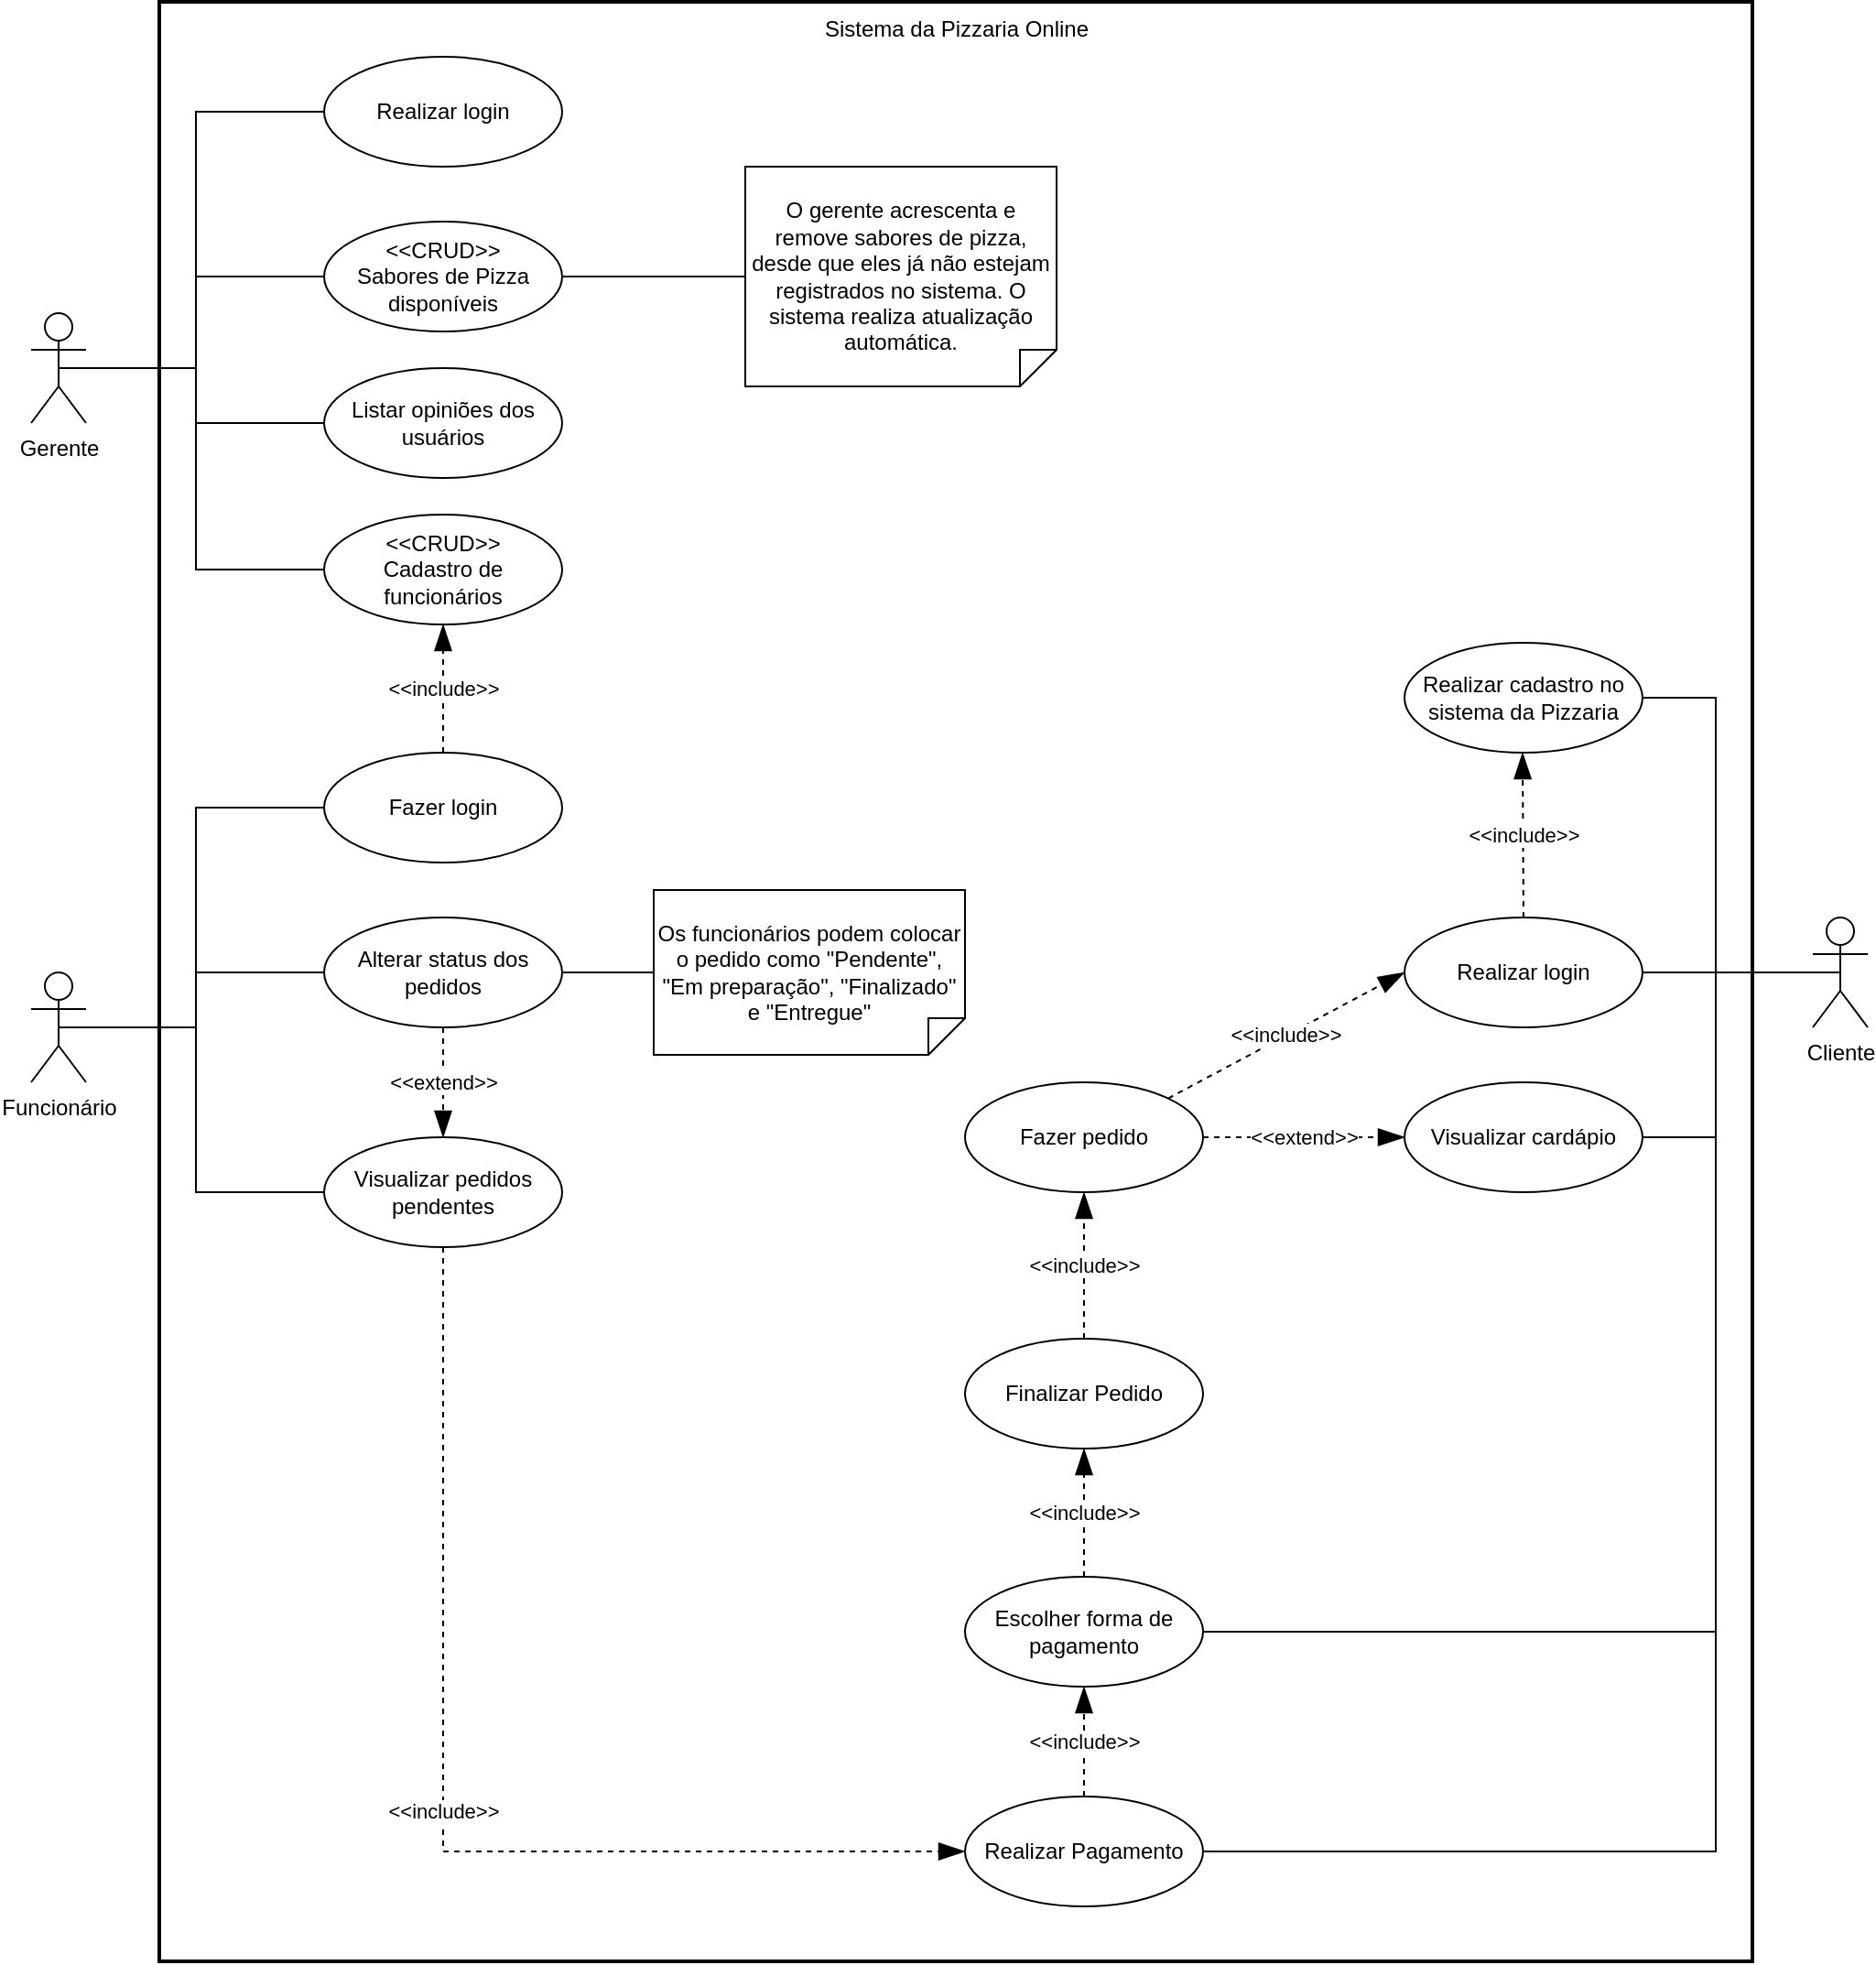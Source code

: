 <mxfile version="22.1.4" type="github">
  <diagram name="Página-1" id="Q4VcCFqa_5ZPT_2NC297">
    <mxGraphModel dx="814" dy="1639" grid="1" gridSize="10" guides="1" tooltips="1" connect="1" arrows="1" fold="1" page="1" pageScale="1" pageWidth="827" pageHeight="1169" math="0" shadow="0">
      <root>
        <mxCell id="0" />
        <mxCell id="1" parent="0" />
        <mxCell id="oRPDukKgAU3kfEnSLaR5-5" style="edgeStyle=orthogonalEdgeStyle;rounded=0;orthogonalLoop=1;jettySize=auto;html=1;exitX=0.5;exitY=0.5;exitDx=0;exitDy=0;exitPerimeter=0;endArrow=none;endFill=0;" parent="1" source="oRPDukKgAU3kfEnSLaR5-2" target="oRPDukKgAU3kfEnSLaR5-4" edge="1">
          <mxGeometry relative="1" as="geometry">
            <Array as="points">
              <mxPoint x="150" y="120" />
              <mxPoint x="150" y="70" />
            </Array>
          </mxGeometry>
        </mxCell>
        <mxCell id="oRPDukKgAU3kfEnSLaR5-9" style="edgeStyle=orthogonalEdgeStyle;rounded=0;orthogonalLoop=1;jettySize=auto;html=1;exitX=0.5;exitY=0.5;exitDx=0;exitDy=0;exitPerimeter=0;entryX=0;entryY=0.5;entryDx=0;entryDy=0;endArrow=none;endFill=0;" parent="1" source="oRPDukKgAU3kfEnSLaR5-2" target="oRPDukKgAU3kfEnSLaR5-8" edge="1">
          <mxGeometry relative="1" as="geometry">
            <Array as="points">
              <mxPoint x="150" y="120" />
              <mxPoint x="150" y="230" />
            </Array>
          </mxGeometry>
        </mxCell>
        <mxCell id="oRPDukKgAU3kfEnSLaR5-11" style="edgeStyle=orthogonalEdgeStyle;rounded=0;orthogonalLoop=1;jettySize=auto;html=1;exitX=0.5;exitY=0.5;exitDx=0;exitDy=0;exitPerimeter=0;entryX=0;entryY=0.5;entryDx=0;entryDy=0;endArrow=none;endFill=0;" parent="1" source="oRPDukKgAU3kfEnSLaR5-2" target="oRPDukKgAU3kfEnSLaR5-10" edge="1">
          <mxGeometry relative="1" as="geometry">
            <Array as="points">
              <mxPoint x="150" y="120" />
              <mxPoint x="150" y="150" />
            </Array>
          </mxGeometry>
        </mxCell>
        <mxCell id="oRPDukKgAU3kfEnSLaR5-2" value="Gerente" style="shape=umlActor;verticalLabelPosition=bottom;verticalAlign=top;html=1;outlineConnect=0;" parent="1" vertex="1">
          <mxGeometry x="60" y="90" width="30" height="60" as="geometry" />
        </mxCell>
        <mxCell id="oRPDukKgAU3kfEnSLaR5-36" style="edgeStyle=orthogonalEdgeStyle;rounded=0;orthogonalLoop=1;jettySize=auto;html=1;exitX=0.5;exitY=0.5;exitDx=0;exitDy=0;exitPerimeter=0;endArrow=none;endFill=0;" parent="1" source="oRPDukKgAU3kfEnSLaR5-3" target="oRPDukKgAU3kfEnSLaR5-19" edge="1">
          <mxGeometry relative="1" as="geometry">
            <Array as="points">
              <mxPoint x="150" y="480" />
              <mxPoint x="150" y="570" />
            </Array>
          </mxGeometry>
        </mxCell>
        <mxCell id="oRPDukKgAU3kfEnSLaR5-40" style="edgeStyle=orthogonalEdgeStyle;rounded=0;orthogonalLoop=1;jettySize=auto;html=1;exitX=0.5;exitY=0.5;exitDx=0;exitDy=0;exitPerimeter=0;entryX=0;entryY=0.5;entryDx=0;entryDy=0;endArrow=none;endFill=0;" parent="1" source="oRPDukKgAU3kfEnSLaR5-3" target="oRPDukKgAU3kfEnSLaR5-37" edge="1">
          <mxGeometry relative="1" as="geometry">
            <Array as="points">
              <mxPoint x="150" y="480" />
              <mxPoint x="150" y="450" />
            </Array>
          </mxGeometry>
        </mxCell>
        <mxCell id="oRPDukKgAU3kfEnSLaR5-3" value="Funcionário" style="shape=umlActor;verticalLabelPosition=bottom;verticalAlign=top;html=1;outlineConnect=0;" parent="1" vertex="1">
          <mxGeometry x="60" y="450" width="30" height="60" as="geometry" />
        </mxCell>
        <mxCell id="oRPDukKgAU3kfEnSLaR5-4" value="&amp;lt;&amp;lt;CRUD&amp;gt;&amp;gt;&lt;br&gt;Sabores de Pizza disponíveis" style="ellipse;whiteSpace=wrap;html=1;align=center;" parent="1" vertex="1">
          <mxGeometry x="220" y="40" width="130" height="60" as="geometry" />
        </mxCell>
        <mxCell id="oRPDukKgAU3kfEnSLaR5-6" value="O gerente acrescenta e remove sabores de pizza, desde que eles já não estejam registrados no sistema. O sistema realiza atualização automática." style="shape=note;size=20;whiteSpace=wrap;html=1;direction=south;" parent="1" vertex="1">
          <mxGeometry x="450" y="10" width="170" height="120" as="geometry" />
        </mxCell>
        <mxCell id="oRPDukKgAU3kfEnSLaR5-7" style="edgeStyle=orthogonalEdgeStyle;rounded=0;orthogonalLoop=1;jettySize=auto;html=1;exitX=1;exitY=0.5;exitDx=0;exitDy=0;entryX=0.5;entryY=1;entryDx=0;entryDy=0;entryPerimeter=0;endArrow=none;endFill=0;" parent="1" source="oRPDukKgAU3kfEnSLaR5-4" target="oRPDukKgAU3kfEnSLaR5-6" edge="1">
          <mxGeometry relative="1" as="geometry" />
        </mxCell>
        <mxCell id="oRPDukKgAU3kfEnSLaR5-8" value="&amp;lt;&amp;lt;CRUD&amp;gt;&amp;gt;&lt;br&gt;Cadastro de funcionários" style="ellipse;whiteSpace=wrap;html=1;align=center;" parent="1" vertex="1">
          <mxGeometry x="220" y="200" width="130" height="60" as="geometry" />
        </mxCell>
        <mxCell id="oRPDukKgAU3kfEnSLaR5-10" value="Listar opiniões dos usuários" style="ellipse;whiteSpace=wrap;html=1;align=center;" parent="1" vertex="1">
          <mxGeometry x="220" y="120" width="130" height="60" as="geometry" />
        </mxCell>
        <mxCell id="oRPDukKgAU3kfEnSLaR5-16" value="Realizar login" style="ellipse;whiteSpace=wrap;html=1;align=center;" parent="1" vertex="1">
          <mxGeometry x="220" y="-50" width="130" height="60" as="geometry" />
        </mxCell>
        <mxCell id="oRPDukKgAU3kfEnSLaR5-19" value="Visualizar pedidos pendentes" style="ellipse;whiteSpace=wrap;html=1;align=center;" parent="1" vertex="1">
          <mxGeometry x="220" y="540" width="130" height="60" as="geometry" />
        </mxCell>
        <mxCell id="oRPDukKgAU3kfEnSLaR5-50" style="edgeStyle=orthogonalEdgeStyle;rounded=0;orthogonalLoop=1;jettySize=auto;html=1;exitX=0.5;exitY=0.5;exitDx=0;exitDy=0;exitPerimeter=0;entryX=1;entryY=0.5;entryDx=0;entryDy=0;endArrow=none;endFill=0;" parent="1" source="oRPDukKgAU3kfEnSLaR5-26" target="oRPDukKgAU3kfEnSLaR5-49" edge="1">
          <mxGeometry relative="1" as="geometry">
            <Array as="points">
              <mxPoint x="980" y="450" />
              <mxPoint x="980" y="300" />
            </Array>
          </mxGeometry>
        </mxCell>
        <mxCell id="oRPDukKgAU3kfEnSLaR5-56" style="edgeStyle=orthogonalEdgeStyle;rounded=0;orthogonalLoop=1;jettySize=auto;html=1;exitX=0.5;exitY=0.5;exitDx=0;exitDy=0;exitPerimeter=0;entryX=1;entryY=0.5;entryDx=0;entryDy=0;endArrow=none;endFill=0;" parent="1" source="oRPDukKgAU3kfEnSLaR5-26" target="oRPDukKgAU3kfEnSLaR5-44" edge="1">
          <mxGeometry relative="1" as="geometry">
            <Array as="points">
              <mxPoint x="980" y="450" />
              <mxPoint x="980" y="540" />
            </Array>
          </mxGeometry>
        </mxCell>
        <mxCell id="oRPDukKgAU3kfEnSLaR5-67" style="edgeStyle=orthogonalEdgeStyle;rounded=0;orthogonalLoop=1;jettySize=auto;html=1;exitX=0.5;exitY=0.5;exitDx=0;exitDy=0;exitPerimeter=0;entryX=1;entryY=0.5;entryDx=0;entryDy=0;endArrow=none;endFill=0;" parent="1" source="oRPDukKgAU3kfEnSLaR5-26" target="oRPDukKgAU3kfEnSLaR5-64" edge="1">
          <mxGeometry relative="1" as="geometry">
            <Array as="points">
              <mxPoint x="980" y="450" />
              <mxPoint x="980" y="930" />
            </Array>
          </mxGeometry>
        </mxCell>
        <mxCell id="oRPDukKgAU3kfEnSLaR5-26" value="Cliente" style="shape=umlActor;verticalLabelPosition=bottom;verticalAlign=top;html=1;outlineConnect=0;" parent="1" vertex="1">
          <mxGeometry x="1033" y="420" width="30" height="60" as="geometry" />
        </mxCell>
        <mxCell id="oRPDukKgAU3kfEnSLaR5-37" value="Alterar status dos pedidos" style="ellipse;whiteSpace=wrap;html=1;align=center;" parent="1" vertex="1">
          <mxGeometry x="220" y="420" width="130" height="60" as="geometry" />
        </mxCell>
        <mxCell id="oRPDukKgAU3kfEnSLaR5-38" value="Fazer login" style="ellipse;whiteSpace=wrap;html=1;align=center;" parent="1" vertex="1">
          <mxGeometry x="220" y="330" width="130" height="60" as="geometry" />
        </mxCell>
        <mxCell id="oRPDukKgAU3kfEnSLaR5-39" style="edgeStyle=orthogonalEdgeStyle;rounded=0;orthogonalLoop=1;jettySize=auto;html=1;exitX=0;exitY=0.5;exitDx=0;exitDy=0;entryX=0.5;entryY=0.5;entryDx=0;entryDy=0;entryPerimeter=0;endArrow=none;endFill=0;" parent="1" source="oRPDukKgAU3kfEnSLaR5-16" target="oRPDukKgAU3kfEnSLaR5-2" edge="1">
          <mxGeometry relative="1" as="geometry">
            <Array as="points">
              <mxPoint x="150" y="-20" />
              <mxPoint x="150" y="120" />
            </Array>
          </mxGeometry>
        </mxCell>
        <mxCell id="oRPDukKgAU3kfEnSLaR5-41" style="edgeStyle=orthogonalEdgeStyle;rounded=0;orthogonalLoop=1;jettySize=auto;html=1;exitX=0;exitY=0.5;exitDx=0;exitDy=0;entryX=0.5;entryY=0.5;entryDx=0;entryDy=0;entryPerimeter=0;endArrow=none;endFill=0;" parent="1" source="oRPDukKgAU3kfEnSLaR5-38" target="oRPDukKgAU3kfEnSLaR5-3" edge="1">
          <mxGeometry relative="1" as="geometry">
            <Array as="points">
              <mxPoint x="150" y="360" />
              <mxPoint x="150" y="480" />
            </Array>
          </mxGeometry>
        </mxCell>
        <mxCell id="oRPDukKgAU3kfEnSLaR5-43" value="&amp;lt;&amp;lt;include&amp;gt;&amp;gt;" style="endArrow=blockThin;endSize=12;dashed=1;html=1;rounded=0;exitX=0.5;exitY=0;exitDx=0;exitDy=0;entryX=0.5;entryY=1;entryDx=0;entryDy=0;endFill=1;" parent="1" source="oRPDukKgAU3kfEnSLaR5-38" target="oRPDukKgAU3kfEnSLaR5-8" edge="1">
          <mxGeometry width="160" relative="1" as="geometry">
            <mxPoint x="30" y="220" as="sourcePoint" />
            <mxPoint x="190" y="220" as="targetPoint" />
          </mxGeometry>
        </mxCell>
        <mxCell id="oRPDukKgAU3kfEnSLaR5-44" value="Visualizar cardápio" style="ellipse;whiteSpace=wrap;html=1;align=center;" parent="1" vertex="1">
          <mxGeometry x="810" y="510" width="130" height="60" as="geometry" />
        </mxCell>
        <mxCell id="oRPDukKgAU3kfEnSLaR5-45" value="Fazer pedido" style="ellipse;whiteSpace=wrap;html=1;align=center;" parent="1" vertex="1">
          <mxGeometry x="570" y="510" width="130" height="60" as="geometry" />
        </mxCell>
        <mxCell id="oRPDukKgAU3kfEnSLaR5-47" value="&amp;lt;&amp;lt;extend&amp;gt;&amp;gt;" style="endArrow=blockThin;endSize=12;dashed=1;html=1;rounded=0;exitX=1;exitY=0.5;exitDx=0;exitDy=0;endFill=1;" parent="1" source="oRPDukKgAU3kfEnSLaR5-45" edge="1">
          <mxGeometry width="160" relative="1" as="geometry">
            <mxPoint x="388" y="590" as="sourcePoint" />
            <mxPoint x="810" y="540" as="targetPoint" />
          </mxGeometry>
        </mxCell>
        <mxCell id="oRPDukKgAU3kfEnSLaR5-49" value="Realizar cadastro no sistema da Pizzaria" style="ellipse;whiteSpace=wrap;html=1;align=center;" parent="1" vertex="1">
          <mxGeometry x="810" y="270" width="130" height="60" as="geometry" />
        </mxCell>
        <mxCell id="oRPDukKgAU3kfEnSLaR5-51" value="Realizar login" style="ellipse;whiteSpace=wrap;html=1;align=center;" parent="1" vertex="1">
          <mxGeometry x="810" y="420" width="130" height="60" as="geometry" />
        </mxCell>
        <mxCell id="oRPDukKgAU3kfEnSLaR5-52" style="edgeStyle=orthogonalEdgeStyle;rounded=0;orthogonalLoop=1;jettySize=auto;html=1;exitX=1;exitY=0.5;exitDx=0;exitDy=0;entryX=0.5;entryY=0.5;entryDx=0;entryDy=0;entryPerimeter=0;endArrow=none;endFill=0;" parent="1" source="oRPDukKgAU3kfEnSLaR5-51" target="oRPDukKgAU3kfEnSLaR5-26" edge="1">
          <mxGeometry relative="1" as="geometry">
            <Array as="points">
              <mxPoint x="940" y="450" />
            </Array>
          </mxGeometry>
        </mxCell>
        <mxCell id="oRPDukKgAU3kfEnSLaR5-55" value="&amp;lt;&amp;lt;include&amp;gt;&amp;gt;" style="endArrow=blockThin;endSize=12;dashed=1;html=1;rounded=0;exitX=0.5;exitY=0;exitDx=0;exitDy=0;entryX=0.5;entryY=1;entryDx=0;entryDy=0;endFill=1;" parent="1" source="oRPDukKgAU3kfEnSLaR5-51" edge="1">
          <mxGeometry width="160" relative="1" as="geometry">
            <mxPoint x="874.5" y="410" as="sourcePoint" />
            <mxPoint x="874.5" y="330" as="targetPoint" />
          </mxGeometry>
        </mxCell>
        <mxCell id="oRPDukKgAU3kfEnSLaR5-58" value="&amp;lt;&amp;lt;include&amp;gt;&amp;gt;" style="endArrow=blockThin;endSize=12;dashed=1;html=1;rounded=0;exitX=1;exitY=0;exitDx=0;exitDy=0;endFill=1;" parent="1" source="oRPDukKgAU3kfEnSLaR5-45" edge="1">
          <mxGeometry width="160" relative="1" as="geometry">
            <mxPoint x="730.5" y="495" as="sourcePoint" />
            <mxPoint x="810" y="450" as="targetPoint" />
          </mxGeometry>
        </mxCell>
        <mxCell id="oRPDukKgAU3kfEnSLaR5-59" value="Finalizar Pedido" style="ellipse;whiteSpace=wrap;html=1;align=center;" parent="1" vertex="1">
          <mxGeometry x="570" y="650" width="130" height="60" as="geometry" />
        </mxCell>
        <mxCell id="oRPDukKgAU3kfEnSLaR5-60" value="&amp;lt;&amp;lt;include&amp;gt;&amp;gt;" style="endArrow=blockThin;endSize=12;dashed=1;html=1;rounded=0;endFill=1;entryX=0.5;entryY=1;entryDx=0;entryDy=0;exitX=0.5;exitY=0;exitDx=0;exitDy=0;" parent="1" source="oRPDukKgAU3kfEnSLaR5-59" target="oRPDukKgAU3kfEnSLaR5-45" edge="1">
          <mxGeometry width="160" relative="1" as="geometry">
            <mxPoint x="760" y="640" as="sourcePoint" />
            <mxPoint x="645" y="650" as="targetPoint" />
          </mxGeometry>
        </mxCell>
        <mxCell id="oRPDukKgAU3kfEnSLaR5-61" value="Escolher forma de pagamento" style="ellipse;whiteSpace=wrap;html=1;align=center;" parent="1" vertex="1">
          <mxGeometry x="570" y="780" width="130" height="60" as="geometry" />
        </mxCell>
        <mxCell id="oRPDukKgAU3kfEnSLaR5-62" style="edgeStyle=orthogonalEdgeStyle;rounded=0;orthogonalLoop=1;jettySize=auto;html=1;endArrow=none;endFill=0;" parent="1" edge="1">
          <mxGeometry relative="1" as="geometry">
            <mxPoint x="700" y="810" as="sourcePoint" />
            <mxPoint x="1048" y="460" as="targetPoint" />
            <Array as="points">
              <mxPoint x="980" y="810" />
              <mxPoint x="980" y="450" />
              <mxPoint x="1048" y="450" />
            </Array>
          </mxGeometry>
        </mxCell>
        <mxCell id="oRPDukKgAU3kfEnSLaR5-63" value="&amp;lt;&amp;lt;include&amp;gt;&amp;gt;" style="endArrow=blockThin;endSize=12;dashed=1;html=1;rounded=0;endFill=1;entryX=0.5;entryY=1;entryDx=0;entryDy=0;exitX=0.5;exitY=0;exitDx=0;exitDy=0;" parent="1" source="oRPDukKgAU3kfEnSLaR5-61" target="oRPDukKgAU3kfEnSLaR5-59" edge="1">
          <mxGeometry width="160" relative="1" as="geometry">
            <mxPoint x="730" y="740" as="sourcePoint" />
            <mxPoint x="645" y="660" as="targetPoint" />
          </mxGeometry>
        </mxCell>
        <mxCell id="oRPDukKgAU3kfEnSLaR5-64" value="Realizar Pagamento" style="ellipse;whiteSpace=wrap;html=1;align=center;" parent="1" vertex="1">
          <mxGeometry x="570" y="900" width="130" height="60" as="geometry" />
        </mxCell>
        <mxCell id="oRPDukKgAU3kfEnSLaR5-65" value="&amp;lt;&amp;lt;include&amp;gt;&amp;gt;" style="endArrow=blockThin;endSize=12;dashed=1;html=1;rounded=0;exitX=0.5;exitY=0;exitDx=0;exitDy=0;endFill=1;entryX=0.5;entryY=1;entryDx=0;entryDy=0;" parent="1" source="oRPDukKgAU3kfEnSLaR5-64" target="oRPDukKgAU3kfEnSLaR5-61" edge="1">
          <mxGeometry width="160" relative="1" as="geometry">
            <mxPoint x="520" y="840" as="sourcePoint" />
            <mxPoint x="520" y="910" as="targetPoint" />
          </mxGeometry>
        </mxCell>
        <mxCell id="oRPDukKgAU3kfEnSLaR5-69" value="Os funcionários podem colocar o pedido como &quot;Pendente&quot;, &quot;Em preparação&quot;, &quot;Finalizado&quot; e &quot;Entregue&quot;" style="shape=note;size=20;whiteSpace=wrap;html=1;direction=south;" parent="1" vertex="1">
          <mxGeometry x="400" y="405" width="170" height="90" as="geometry" />
        </mxCell>
        <mxCell id="oRPDukKgAU3kfEnSLaR5-70" style="edgeStyle=orthogonalEdgeStyle;rounded=0;orthogonalLoop=1;jettySize=auto;html=1;exitX=1;exitY=0.5;exitDx=0;exitDy=0;entryX=0.5;entryY=1;entryDx=0;entryDy=0;entryPerimeter=0;endArrow=none;endFill=0;" parent="1" source="oRPDukKgAU3kfEnSLaR5-37" target="oRPDukKgAU3kfEnSLaR5-69" edge="1">
          <mxGeometry relative="1" as="geometry" />
        </mxCell>
        <mxCell id="oRPDukKgAU3kfEnSLaR5-72" value="&amp;lt;&amp;lt;extend&amp;gt;&amp;gt;" style="endArrow=blockThin;endSize=12;dashed=1;html=1;rounded=0;endFill=1;entryX=0.5;entryY=0;entryDx=0;entryDy=0;exitX=0.5;exitY=1;exitDx=0;exitDy=0;" parent="1" source="oRPDukKgAU3kfEnSLaR5-37" target="oRPDukKgAU3kfEnSLaR5-19" edge="1">
          <mxGeometry width="160" relative="1" as="geometry">
            <mxPoint x="370" y="570" as="sourcePoint" />
            <mxPoint x="370" y="490" as="targetPoint" />
          </mxGeometry>
        </mxCell>
        <mxCell id="oRPDukKgAU3kfEnSLaR5-74" value="&amp;lt;&amp;lt;include&amp;gt;&amp;gt;" style="endArrow=blockThin;endSize=12;dashed=1;html=1;rounded=0;endFill=1;entryX=0;entryY=0.5;entryDx=0;entryDy=0;exitX=0.5;exitY=1;exitDx=0;exitDy=0;edgeStyle=orthogonalEdgeStyle;" parent="1" source="oRPDukKgAU3kfEnSLaR5-19" target="oRPDukKgAU3kfEnSLaR5-64" edge="1">
          <mxGeometry width="160" relative="1" as="geometry">
            <mxPoint x="360" y="660" as="sourcePoint" />
            <mxPoint x="360" y="580" as="targetPoint" />
          </mxGeometry>
        </mxCell>
        <mxCell id="3Gos6kqD1v6AwGEqO2Vg-1" value="" style="whiteSpace=wrap;html=1;fillColor=none;strokeWidth=2;imageAspect=0;" vertex="1" parent="1">
          <mxGeometry x="130" y="-80" width="870" height="1070" as="geometry" />
        </mxCell>
        <mxCell id="3Gos6kqD1v6AwGEqO2Vg-2" value="Sistema da Pizzaria Online" style="text;html=1;align=center;verticalAlign=middle;resizable=0;points=[];autosize=1;strokeColor=none;fillColor=none;" vertex="1" parent="1">
          <mxGeometry x="480" y="-80" width="170" height="30" as="geometry" />
        </mxCell>
      </root>
    </mxGraphModel>
  </diagram>
</mxfile>
